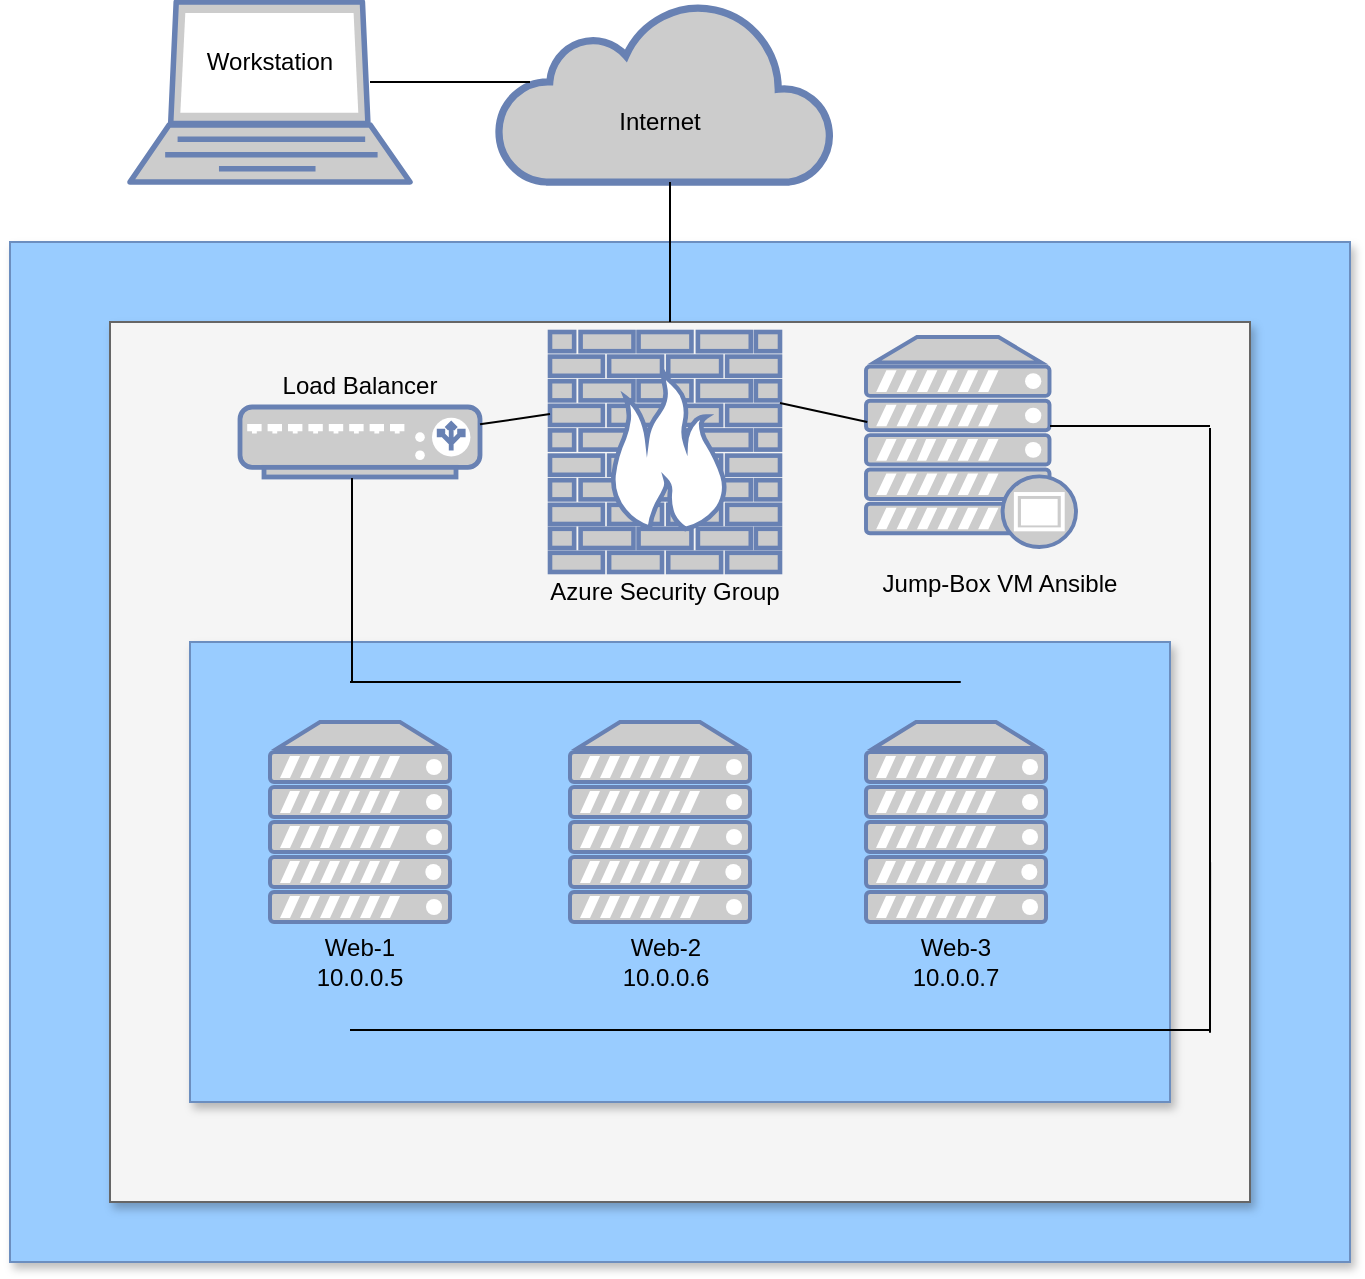 <mxfile version="14.9.5" type="github">
  <diagram id="yMZTq3cZELEDjflH1fi8" name="Page-1">
    <mxGraphModel dx="1022" dy="1536" grid="1" gridSize="10" guides="0" tooltips="1" connect="0" arrows="0" fold="1" page="1" pageScale="1" pageWidth="850" pageHeight="1100" math="0" shadow="0">
      <root>
        <mxCell id="0" />
        <mxCell id="1" parent="0" />
        <mxCell id="MUji5N--3h-qAHqWKQlx-39" value="" style="whiteSpace=wrap;html=1;shadow=1;" vertex="1" parent="1">
          <mxGeometry x="195" y="-176.5" width="485" height="216.5" as="geometry" />
        </mxCell>
        <mxCell id="MUji5N--3h-qAHqWKQlx-37" value="" style="whiteSpace=wrap;html=1;shadow=1;" vertex="1" parent="1">
          <mxGeometry x="160" y="-370" width="570" height="440" as="geometry" />
        </mxCell>
        <mxCell id="MUji5N--3h-qAHqWKQlx-38" value="" style="whiteSpace=wrap;html=1;shadow=1;strokeColor=#6c8ebf;fillColor=#99CCFF;" vertex="1" parent="1">
          <mxGeometry x="90" y="-400" width="670" height="510" as="geometry" />
        </mxCell>
        <mxCell id="MUji5N--3h-qAHqWKQlx-42" value="" style="whiteSpace=wrap;html=1;shadow=1;strokeColor=#666666;fillColor=#f5f5f5;fontColor=#333333;" vertex="1" parent="1">
          <mxGeometry x="140" y="-360" width="570" height="440" as="geometry" />
        </mxCell>
        <mxCell id="MUji5N--3h-qAHqWKQlx-40" value="" style="whiteSpace=wrap;html=1;shadow=1;strokeColor=#6c8ebf;fillColor=#99CCFF;" vertex="1" parent="1">
          <mxGeometry x="180" y="-200" width="490" height="230" as="geometry" />
        </mxCell>
        <mxCell id="MUji5N--3h-qAHqWKQlx-2" value="" style="html=1;outlineConnect=0;fillColor=#CCCCCC;strokeColor=#6881B3;gradientColor=none;gradientDirection=north;strokeWidth=2;shape=mxgraph.networks.cloud;fontColor=#ffffff;" vertex="1" parent="1">
          <mxGeometry x="334" y="-520" width="167" height="90" as="geometry" />
        </mxCell>
        <mxCell id="MUji5N--3h-qAHqWKQlx-3" value="" style="fontColor=#0066CC;verticalAlign=top;verticalLabelPosition=bottom;labelPosition=center;align=center;html=1;outlineConnect=0;fillColor=#CCCCCC;strokeColor=#6881B3;gradientColor=none;gradientDirection=north;strokeWidth=2;shape=mxgraph.networks.firewall;" vertex="1" parent="1">
          <mxGeometry x="360" y="-355" width="115" height="120" as="geometry" />
        </mxCell>
        <mxCell id="MUji5N--3h-qAHqWKQlx-4" value="" style="fontColor=#0066CC;verticalAlign=top;verticalLabelPosition=bottom;labelPosition=center;align=center;html=1;outlineConnect=0;fillColor=#CCCCCC;strokeColor=#6881B3;gradientColor=none;gradientDirection=north;strokeWidth=2;shape=mxgraph.networks.load_balancer;" vertex="1" parent="1">
          <mxGeometry x="205" y="-317.5" width="120" height="35" as="geometry" />
        </mxCell>
        <mxCell id="MUji5N--3h-qAHqWKQlx-5" value="" style="fontColor=#0066CC;verticalAlign=top;verticalLabelPosition=bottom;labelPosition=center;align=center;html=1;outlineConnect=0;fillColor=#CCCCCC;strokeColor=#6881B3;gradientColor=none;gradientDirection=north;strokeWidth=2;shape=mxgraph.networks.server;" vertex="1" parent="1">
          <mxGeometry x="518" y="-160" width="90" height="100" as="geometry" />
        </mxCell>
        <mxCell id="MUji5N--3h-qAHqWKQlx-6" value="" style="fontColor=#0066CC;verticalAlign=top;verticalLabelPosition=bottom;labelPosition=center;align=center;html=1;outlineConnect=0;fillColor=#CCCCCC;strokeColor=#6881B3;gradientColor=none;gradientDirection=north;strokeWidth=2;shape=mxgraph.networks.server;" vertex="1" parent="1">
          <mxGeometry x="370" y="-160" width="90" height="100" as="geometry" />
        </mxCell>
        <mxCell id="MUji5N--3h-qAHqWKQlx-7" value="" style="fontColor=#0066CC;verticalAlign=top;verticalLabelPosition=bottom;labelPosition=center;align=center;html=1;outlineConnect=0;fillColor=#CCCCCC;strokeColor=#6881B3;gradientColor=none;gradientDirection=north;strokeWidth=2;shape=mxgraph.networks.server;" vertex="1" parent="1">
          <mxGeometry x="220" y="-160" width="90" height="100" as="geometry" />
        </mxCell>
        <mxCell id="MUji5N--3h-qAHqWKQlx-8" value="" style="fontColor=#0066CC;verticalAlign=top;verticalLabelPosition=bottom;labelPosition=center;align=center;html=1;outlineConnect=0;fillColor=#CCCCCC;strokeColor=#6881B3;gradientColor=none;gradientDirection=north;strokeWidth=2;shape=mxgraph.networks.proxy_server;" vertex="1" parent="1">
          <mxGeometry x="518" y="-352.5" width="105" height="105" as="geometry" />
        </mxCell>
        <mxCell id="MUji5N--3h-qAHqWKQlx-10" value="" style="fontColor=#0066CC;verticalAlign=top;verticalLabelPosition=bottom;labelPosition=center;align=center;html=1;outlineConnect=0;fillColor=#CCCCCC;strokeColor=#6881B3;gradientColor=none;gradientDirection=north;strokeWidth=2;shape=mxgraph.networks.laptop;" vertex="1" parent="1">
          <mxGeometry x="150" y="-520" width="140" height="90" as="geometry" />
        </mxCell>
        <mxCell id="MUji5N--3h-qAHqWKQlx-11" value="Workstation" style="text;html=1;strokeColor=none;fillColor=none;align=center;verticalAlign=middle;whiteSpace=wrap;rounded=0;" vertex="1" parent="1">
          <mxGeometry x="180" y="-500" width="80" height="20" as="geometry" />
        </mxCell>
        <mxCell id="MUji5N--3h-qAHqWKQlx-12" value="Load Balancer" style="text;html=1;strokeColor=none;fillColor=none;align=center;verticalAlign=middle;whiteSpace=wrap;rounded=0;" vertex="1" parent="1">
          <mxGeometry x="220" y="-338" width="90" height="20" as="geometry" />
        </mxCell>
        <mxCell id="MUji5N--3h-qAHqWKQlx-13" value="Internet" style="text;html=1;strokeColor=none;fillColor=none;align=center;verticalAlign=middle;whiteSpace=wrap;rounded=0;" vertex="1" parent="1">
          <mxGeometry x="370" y="-470" width="90" height="20" as="geometry" />
        </mxCell>
        <mxCell id="MUji5N--3h-qAHqWKQlx-14" value="Web-2&lt;br&gt;10.0.0.6" style="text;html=1;strokeColor=none;fillColor=none;align=center;verticalAlign=middle;whiteSpace=wrap;rounded=0;" vertex="1" parent="1">
          <mxGeometry x="372.5" y="-50" width="90" height="20" as="geometry" />
        </mxCell>
        <mxCell id="MUji5N--3h-qAHqWKQlx-15" value="Web-3&lt;br&gt;10.0.0.7" style="text;html=1;strokeColor=none;fillColor=none;align=center;verticalAlign=middle;whiteSpace=wrap;rounded=0;" vertex="1" parent="1">
          <mxGeometry x="518" y="-50" width="90" height="20" as="geometry" />
        </mxCell>
        <mxCell id="MUji5N--3h-qAHqWKQlx-17" value="Web-1&lt;br&gt;10.0.0.5" style="text;html=1;strokeColor=none;fillColor=none;align=center;verticalAlign=middle;whiteSpace=wrap;rounded=0;" vertex="1" parent="1">
          <mxGeometry x="220" y="-50" width="90" height="20" as="geometry" />
        </mxCell>
        <mxCell id="MUji5N--3h-qAHqWKQlx-18" value="Azure Security Group" style="text;html=1;strokeColor=none;fillColor=none;align=center;verticalAlign=middle;whiteSpace=wrap;rounded=0;" vertex="1" parent="1">
          <mxGeometry x="356.25" y="-235" width="122.5" height="20" as="geometry" />
        </mxCell>
        <mxCell id="MUji5N--3h-qAHqWKQlx-19" value="Jump-Box VM Ansible" style="text;html=1;strokeColor=none;fillColor=none;align=center;verticalAlign=middle;whiteSpace=wrap;rounded=0;" vertex="1" parent="1">
          <mxGeometry x="519" y="-247.5" width="132" height="37.5" as="geometry" />
        </mxCell>
        <mxCell id="MUji5N--3h-qAHqWKQlx-50" value="" style="endArrow=none;html=1;" edge="1" parent="1">
          <mxGeometry width="50" height="50" relative="1" as="geometry">
            <mxPoint x="420" y="-360" as="sourcePoint" />
            <mxPoint x="420" y="-430" as="targetPoint" />
          </mxGeometry>
        </mxCell>
        <mxCell id="MUji5N--3h-qAHqWKQlx-51" value="" style="endArrow=none;html=1;" edge="1" parent="1">
          <mxGeometry width="50" height="50" relative="1" as="geometry">
            <mxPoint x="270" y="-480" as="sourcePoint" />
            <mxPoint x="350" y="-480" as="targetPoint" />
          </mxGeometry>
        </mxCell>
        <mxCell id="MUji5N--3h-qAHqWKQlx-53" value="" style="endArrow=none;html=1;entryX=0.006;entryY=0.71;entryDx=0;entryDy=0;entryPerimeter=0;" edge="1" parent="1">
          <mxGeometry width="50" height="50" relative="1" as="geometry">
            <mxPoint x="475" y="-319.463" as="sourcePoint" />
            <mxPoint x="518.63" y="-309.95" as="targetPoint" />
          </mxGeometry>
        </mxCell>
        <mxCell id="MUji5N--3h-qAHqWKQlx-54" value="" style="endArrow=none;html=1;" edge="1" parent="1" source="MUji5N--3h-qAHqWKQlx-4">
          <mxGeometry width="50" height="50" relative="1" as="geometry">
            <mxPoint x="330" y="-304" as="sourcePoint" />
            <mxPoint x="360" y="-314" as="targetPoint" />
          </mxGeometry>
        </mxCell>
        <mxCell id="MUji5N--3h-qAHqWKQlx-56" value="" style="endArrow=none;html=1;exitX=0.965;exitY=0.614;exitDx=0;exitDy=0;exitPerimeter=0;" edge="1" parent="1" source="MUji5N--3h-qAHqWKQlx-42">
          <mxGeometry width="50" height="50" relative="1" as="geometry">
            <mxPoint x="680" y="-150" as="sourcePoint" />
            <mxPoint x="690" y="-307" as="targetPoint" />
            <Array as="points">
              <mxPoint x="690" />
            </Array>
          </mxGeometry>
        </mxCell>
        <mxCell id="MUji5N--3h-qAHqWKQlx-57" value="" style="endArrow=none;html=1;" edge="1" parent="1">
          <mxGeometry width="50" height="50" relative="1" as="geometry">
            <mxPoint x="610" y="-308" as="sourcePoint" />
            <mxPoint x="690" y="-308" as="targetPoint" />
          </mxGeometry>
        </mxCell>
        <mxCell id="MUji5N--3h-qAHqWKQlx-55" value="" style="endArrow=none;html=1;" edge="1" parent="1">
          <mxGeometry width="50" height="50" relative="1" as="geometry">
            <mxPoint x="260" y="-6" as="sourcePoint" />
            <mxPoint x="690" y="-6" as="targetPoint" />
          </mxGeometry>
        </mxCell>
        <mxCell id="MUji5N--3h-qAHqWKQlx-60" value="" style="endArrow=none;html=1;" edge="1" parent="1">
          <mxGeometry width="50" height="50" relative="1" as="geometry">
            <mxPoint x="261" y="-180" as="sourcePoint" />
            <mxPoint x="261" y="-282" as="targetPoint" />
          </mxGeometry>
        </mxCell>
        <mxCell id="MUji5N--3h-qAHqWKQlx-61" value="" style="endArrow=none;html=1;" edge="1" parent="1">
          <mxGeometry width="50" height="50" relative="1" as="geometry">
            <mxPoint x="260" y="-180" as="sourcePoint" />
            <mxPoint x="333" y="-180" as="targetPoint" />
            <Array as="points">
              <mxPoint x="570" y="-180" />
            </Array>
          </mxGeometry>
        </mxCell>
      </root>
    </mxGraphModel>
  </diagram>
</mxfile>
